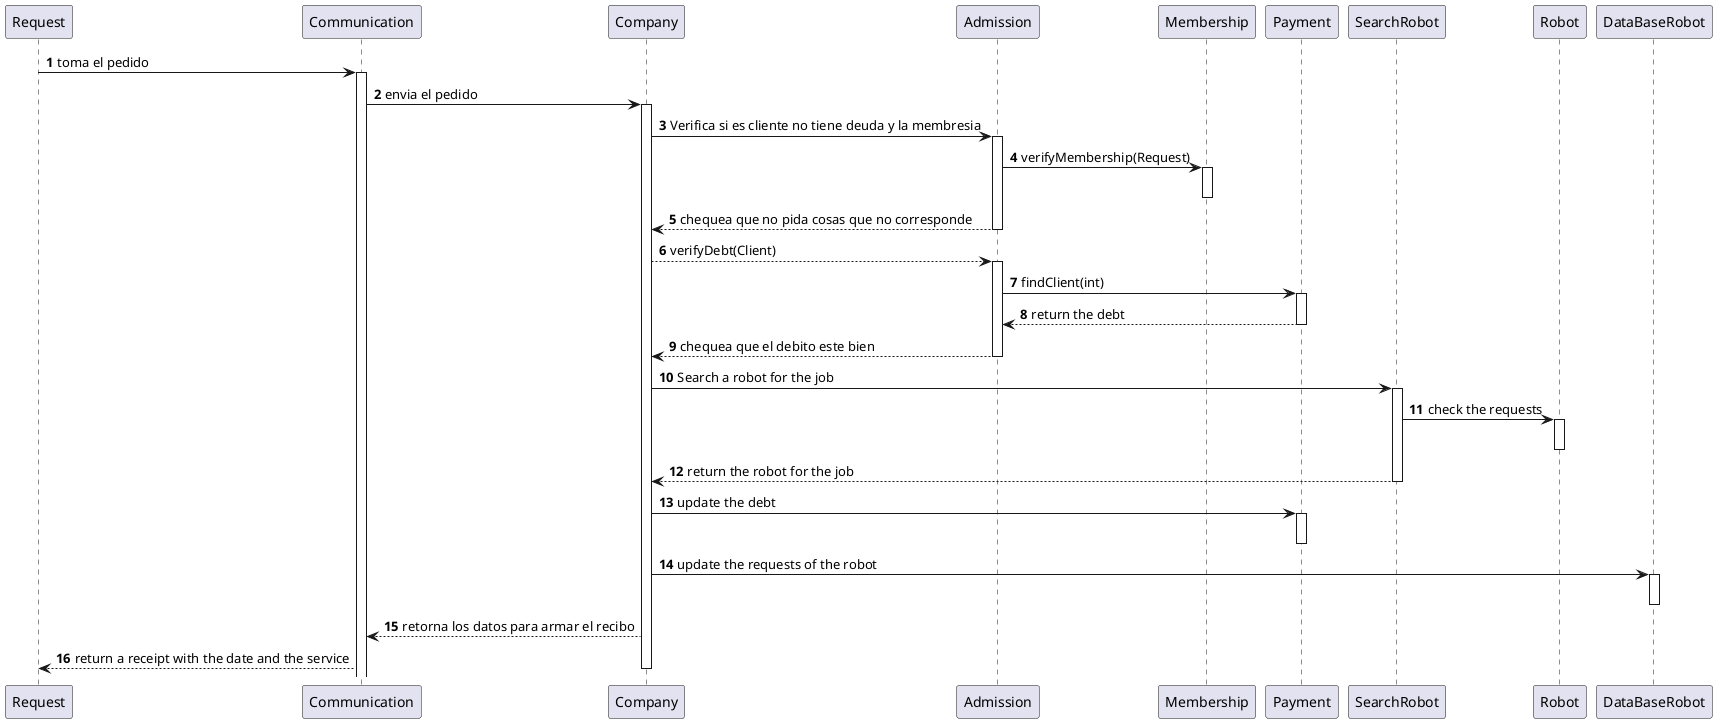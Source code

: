 @startuml
'https://plantuml.com/sequence-diagram



autonumber
Request -> Communication: toma el pedido
activate Communication

Communication -> Company: envia el pedido
activate Company

Company -> Admission:  Verifica si es cliente no tiene deuda y la membresia
activate Admission

Admission -> Membership: verifyMembership(Request)
activate Membership
deactivate Membership

Admission --> Company: chequea que no pida cosas que no corresponde
deactivate Admission

Company --> Admission: verifyDebt(Client)
activate Admission

Admission -> Payment: findClient(int)
activate Payment

Payment --> Admission: return the debt
deactivate Payment

Admission --> Company: chequea que el debito este bien
deactivate Admission

Company -> SearchRobot: Search a robot for the job
activate SearchRobot
SearchRobot -> Robot:check the requests
activate Robot
deactivate Robot

SearchRobot --> Company: return the robot for the job
deactivate SearchRobot

Company -> Payment: update the debt
activate Payment
deactivate Payment

Company -> DataBaseRobot: update the requests of the robot
activate DataBaseRobot
deactivate DataBaseRobot

Company --> Communication: retorna los datos para armar el recibo

Communication --> Request: return a receipt with the date and the service
deactivate Company

@enduml